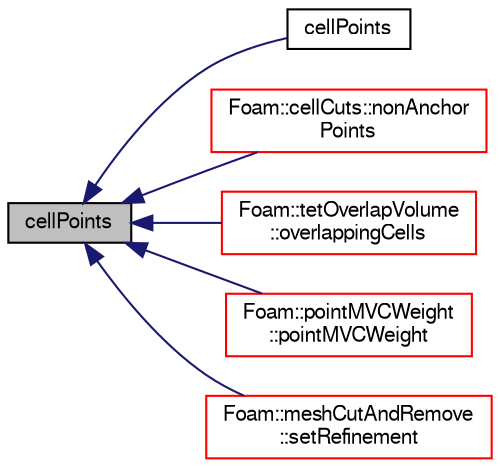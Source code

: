 digraph "cellPoints"
{
  bgcolor="transparent";
  edge [fontname="FreeSans",fontsize="10",labelfontname="FreeSans",labelfontsize="10"];
  node [fontname="FreeSans",fontsize="10",shape=record];
  rankdir="LR";
  Node34852 [label="cellPoints",height=0.2,width=0.4,color="black", fillcolor="grey75", style="filled", fontcolor="black"];
  Node34852 -> Node34853 [dir="back",color="midnightblue",fontsize="10",style="solid",fontname="FreeSans"];
  Node34853 [label="cellPoints",height=0.2,width=0.4,color="black",URL="$a27530.html#a1c13020694d048dc396cd4b8662de467",tooltip="cellPoints using cells "];
  Node34852 -> Node34854 [dir="back",color="midnightblue",fontsize="10",style="solid",fontname="FreeSans"];
  Node34854 [label="Foam::cellCuts::nonAnchor\lPoints",height=0.2,width=0.4,color="red",URL="$a21466.html#a99cdc1288c329f2654ead522706957a6",tooltip="Invert anchor point selection. "];
  Node34852 -> Node34863 [dir="back",color="midnightblue",fontsize="10",style="solid",fontname="FreeSans"];
  Node34863 [label="Foam::tetOverlapVolume\l::overlappingCells",height=0.2,width=0.4,color="red",URL="$a25482.html#abba258a0c5e9c985bbfee6889a419e52",tooltip="Return a list of cells in meshA which overlaps with cellBI in. "];
  Node34852 -> Node34870 [dir="back",color="midnightblue",fontsize="10",style="solid",fontname="FreeSans"];
  Node34870 [label="Foam::pointMVCWeight\l::pointMVCWeight",height=0.2,width=0.4,color="red",URL="$a22950.html#a9eb2a5cf66e8072aff3e81864ce7bfc9",tooltip="Construct from components. "];
  Node34852 -> Node34856 [dir="back",color="midnightblue",fontsize="10",style="solid",fontname="FreeSans"];
  Node34856 [label="Foam::meshCutAndRemove\l::setRefinement",height=0.2,width=0.4,color="red",URL="$a21502.html#a5b289474e53287a9460c322f12434dec",tooltip="Do actual cutting with cut description. Inserts mesh changes. "];
}
